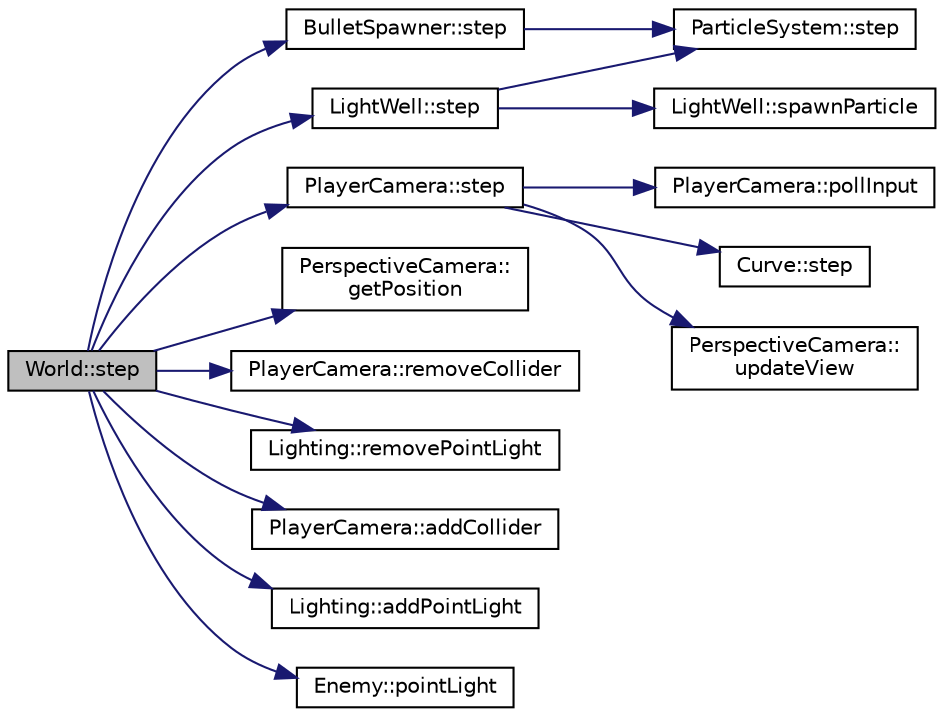 digraph "World::step"
{
  edge [fontname="Helvetica",fontsize="10",labelfontname="Helvetica",labelfontsize="10"];
  node [fontname="Helvetica",fontsize="10",shape=record];
  rankdir="LR";
  Node1 [label="World::step",height=0.2,width=0.4,color="black", fillcolor="grey75", style="filled", fontcolor="black"];
  Node1 -> Node2 [color="midnightblue",fontsize="10",style="solid",fontname="Helvetica"];
  Node2 [label="BulletSpawner::step",height=0.2,width=0.4,color="black", fillcolor="white", style="filled",URL="$class_bullet_spawner.html#a5474e1659e4ca43f59620d31d53ed3d9"];
  Node2 -> Node3 [color="midnightblue",fontsize="10",style="solid",fontname="Helvetica"];
  Node3 [label="ParticleSystem::step",height=0.2,width=0.4,color="black", fillcolor="white", style="filled",URL="$class_particle_system.html#a5d76bedc89cba3a443b458a6c142b5a6"];
  Node1 -> Node4 [color="midnightblue",fontsize="10",style="solid",fontname="Helvetica"];
  Node4 [label="LightWell::step",height=0.2,width=0.4,color="black", fillcolor="white", style="filled",URL="$class_light_well.html#a2ef68e3a0a2da1f7f8d9f0f329f53348"];
  Node4 -> Node5 [color="midnightblue",fontsize="10",style="solid",fontname="Helvetica"];
  Node5 [label="LightWell::spawnParticle",height=0.2,width=0.4,color="black", fillcolor="white", style="filled",URL="$class_light_well.html#abeca4d5eb016e860bc73910883abd79b"];
  Node4 -> Node3 [color="midnightblue",fontsize="10",style="solid",fontname="Helvetica"];
  Node1 -> Node6 [color="midnightblue",fontsize="10",style="solid",fontname="Helvetica"];
  Node6 [label="PlayerCamera::step",height=0.2,width=0.4,color="black", fillcolor="white", style="filled",URL="$class_player_camera.html#a4b8f46b1603602471711ee4859c08ce2"];
  Node6 -> Node7 [color="midnightblue",fontsize="10",style="solid",fontname="Helvetica"];
  Node7 [label="PlayerCamera::pollInput",height=0.2,width=0.4,color="black", fillcolor="white", style="filled",URL="$class_player_camera.html#abcda08bdd8dd2764e65539bdfae09131"];
  Node6 -> Node8 [color="midnightblue",fontsize="10",style="solid",fontname="Helvetica"];
  Node8 [label="Curve::step",height=0.2,width=0.4,color="black", fillcolor="white", style="filled",URL="$class_curve.html#a93867fb84d32342fec79460c64339df4"];
  Node6 -> Node9 [color="midnightblue",fontsize="10",style="solid",fontname="Helvetica"];
  Node9 [label="PerspectiveCamera::\lupdateView",height=0.2,width=0.4,color="black", fillcolor="white", style="filled",URL="$class_perspective_camera.html#a1ede24481c69a76465f25a5ac920c1be"];
  Node1 -> Node10 [color="midnightblue",fontsize="10",style="solid",fontname="Helvetica"];
  Node10 [label="PerspectiveCamera::\lgetPosition",height=0.2,width=0.4,color="black", fillcolor="white", style="filled",URL="$class_perspective_camera.html#a36fa85a3f46042dbaf5819b7388b341a"];
  Node1 -> Node11 [color="midnightblue",fontsize="10",style="solid",fontname="Helvetica"];
  Node11 [label="PlayerCamera::removeCollider",height=0.2,width=0.4,color="black", fillcolor="white", style="filled",URL="$class_player_camera.html#ab6b201da5ff54012dc1a83281ce0cb47"];
  Node1 -> Node12 [color="midnightblue",fontsize="10",style="solid",fontname="Helvetica"];
  Node12 [label="Lighting::removePointLight",height=0.2,width=0.4,color="black", fillcolor="white", style="filled",URL="$class_lighting.html#a7d78793f7c5e3eb05b222309b7d8c617"];
  Node1 -> Node13 [color="midnightblue",fontsize="10",style="solid",fontname="Helvetica"];
  Node13 [label="PlayerCamera::addCollider",height=0.2,width=0.4,color="black", fillcolor="white", style="filled",URL="$class_player_camera.html#a525a7ad82ddb2fc7a5811064f70c128f"];
  Node1 -> Node14 [color="midnightblue",fontsize="10",style="solid",fontname="Helvetica"];
  Node14 [label="Lighting::addPointLight",height=0.2,width=0.4,color="black", fillcolor="white", style="filled",URL="$class_lighting.html#a124e1e665b5907faf9c52bd851f1a417"];
  Node1 -> Node15 [color="midnightblue",fontsize="10",style="solid",fontname="Helvetica"];
  Node15 [label="Enemy::pointLight",height=0.2,width=0.4,color="black", fillcolor="white", style="filled",URL="$class_enemy.html#a2faed0e6daf8ca132f40c33e7b192a07"];
}
